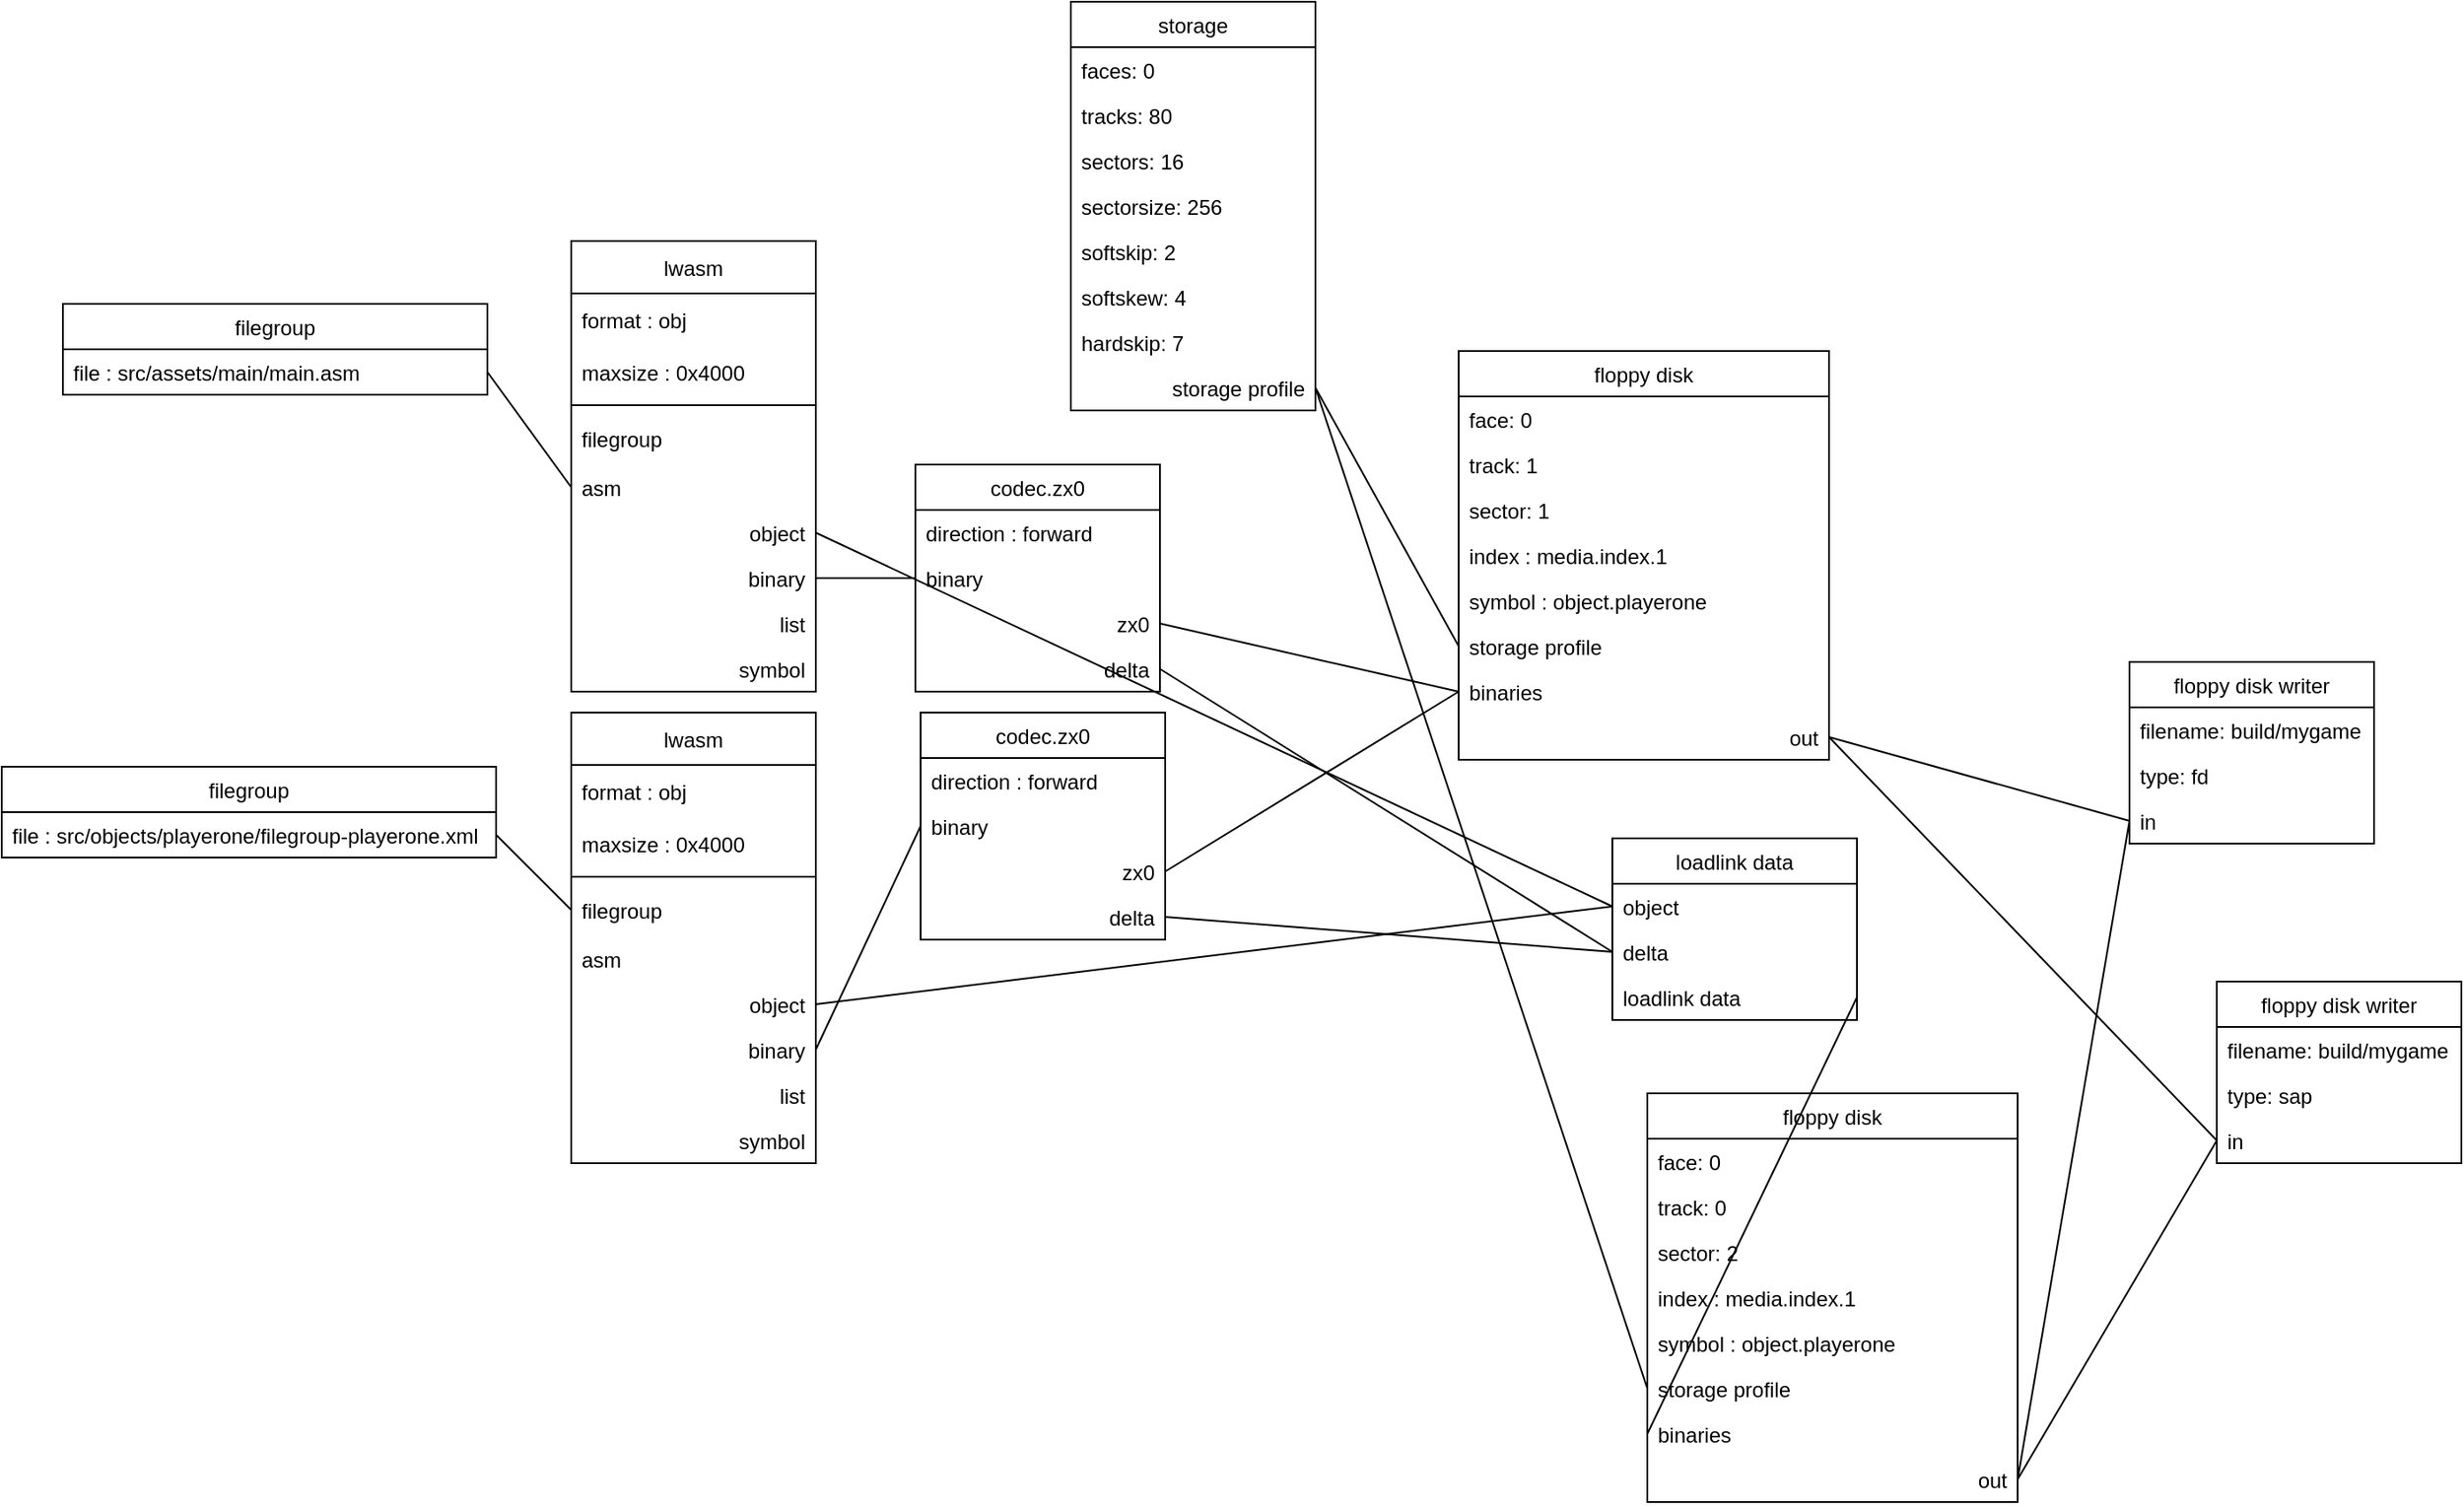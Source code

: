 <mxfile version="18.0.6" type="device"><diagram id="isGCoYcfE9tQthZgJ1fI" name="Page-1"><mxGraphModel dx="1185" dy="814" grid="0" gridSize="10" guides="1" tooltips="1" connect="1" arrows="1" fold="1" page="1" pageScale="1" pageWidth="1169" pageHeight="827" math="0" shadow="0"><root><mxCell id="0"/><mxCell id="1" parent="0"/><mxCell id="AI6Gk9nBtVhKf_DPoYjB-2" value="lwasm" style="swimlane;fontStyle=0;childLayout=stackLayout;horizontal=1;startSize=30;horizontalStack=0;resizeParent=1;resizeParentMax=0;resizeLast=0;collapsible=1;marginBottom=0;labelBackgroundColor=#FFFFFF;" vertex="1" parent="1"><mxGeometry x="381" y="149" width="140" height="258" as="geometry"/></mxCell><mxCell id="AI6Gk9nBtVhKf_DPoYjB-3" value="format : obj" style="text;strokeColor=none;fillColor=none;align=left;verticalAlign=middle;spacingLeft=4;spacingRight=4;overflow=hidden;points=[[0,0.5],[1,0.5]];portConstraint=eastwest;rotatable=0;" vertex="1" parent="AI6Gk9nBtVhKf_DPoYjB-2"><mxGeometry y="30" width="140" height="30" as="geometry"/></mxCell><mxCell id="AI6Gk9nBtVhKf_DPoYjB-4" value="maxsize : 0x4000" style="text;strokeColor=none;fillColor=none;align=left;verticalAlign=middle;spacingLeft=4;spacingRight=4;overflow=hidden;points=[[0,0.5],[1,0.5]];portConstraint=eastwest;rotatable=0;" vertex="1" parent="AI6Gk9nBtVhKf_DPoYjB-2"><mxGeometry y="60" width="140" height="30" as="geometry"/></mxCell><mxCell id="AI6Gk9nBtVhKf_DPoYjB-13" value="" style="line;strokeWidth=1;fillColor=none;align=left;verticalAlign=middle;spacingTop=-1;spacingLeft=3;spacingRight=3;rotatable=0;labelPosition=right;points=[];portConstraint=eastwest;labelBackgroundColor=#FFFFFF;" vertex="1" parent="AI6Gk9nBtVhKf_DPoYjB-2"><mxGeometry y="90" width="140" height="8" as="geometry"/></mxCell><mxCell id="AI6Gk9nBtVhKf_DPoYjB-5" value="filegroup" style="text;strokeColor=none;fillColor=none;align=left;verticalAlign=middle;spacingLeft=4;spacingRight=4;overflow=hidden;points=[[0,0.5],[1,0.5]];portConstraint=eastwest;rotatable=0;" vertex="1" parent="AI6Gk9nBtVhKf_DPoYjB-2"><mxGeometry y="98" width="140" height="30" as="geometry"/></mxCell><mxCell id="AI6Gk9nBtVhKf_DPoYjB-30" value="asm" style="text;strokeColor=none;fillColor=none;align=left;verticalAlign=top;spacingLeft=4;spacingRight=4;overflow=hidden;rotatable=0;points=[[0,0.5],[1,0.5]];portConstraint=eastwest;labelBackgroundColor=#FFFFFF;" vertex="1" parent="AI6Gk9nBtVhKf_DPoYjB-2"><mxGeometry y="128" width="140" height="26" as="geometry"/></mxCell><mxCell id="AI6Gk9nBtVhKf_DPoYjB-8" value="object" style="text;strokeColor=none;fillColor=none;align=right;verticalAlign=top;spacingLeft=4;spacingRight=4;overflow=hidden;rotatable=0;points=[[0,0.5],[1,0.5]];portConstraint=eastwest;" vertex="1" parent="AI6Gk9nBtVhKf_DPoYjB-2"><mxGeometry y="154" width="140" height="26" as="geometry"/></mxCell><mxCell id="AI6Gk9nBtVhKf_DPoYjB-10" value="binary" style="text;strokeColor=none;fillColor=none;align=right;verticalAlign=top;spacingLeft=4;spacingRight=4;overflow=hidden;rotatable=0;points=[[0,0.5],[1,0.5]];portConstraint=eastwest;labelBackgroundColor=#FFFFFF;" vertex="1" parent="AI6Gk9nBtVhKf_DPoYjB-2"><mxGeometry y="180" width="140" height="26" as="geometry"/></mxCell><mxCell id="AI6Gk9nBtVhKf_DPoYjB-11" value="list" style="text;strokeColor=none;fillColor=none;align=right;verticalAlign=top;spacingLeft=4;spacingRight=4;overflow=hidden;rotatable=0;points=[[0,0.5],[1,0.5]];portConstraint=eastwest;labelBackgroundColor=#FFFFFF;" vertex="1" parent="AI6Gk9nBtVhKf_DPoYjB-2"><mxGeometry y="206" width="140" height="26" as="geometry"/></mxCell><mxCell id="AI6Gk9nBtVhKf_DPoYjB-12" value="symbol" style="text;strokeColor=none;fillColor=none;align=right;verticalAlign=top;spacingLeft=4;spacingRight=4;overflow=hidden;rotatable=0;points=[[0,0.5],[1,0.5]];portConstraint=eastwest;labelBackgroundColor=#FFFFFF;" vertex="1" parent="AI6Gk9nBtVhKf_DPoYjB-2"><mxGeometry y="232" width="140" height="26" as="geometry"/></mxCell><mxCell id="AI6Gk9nBtVhKf_DPoYjB-15" value="codec.zx0" style="swimlane;fontStyle=0;childLayout=stackLayout;horizontal=1;startSize=26;fillColor=none;horizontalStack=0;resizeParent=1;resizeParentMax=0;resizeLast=0;collapsible=1;marginBottom=0;labelBackgroundColor=#FFFFFF;" vertex="1" parent="1"><mxGeometry x="578" y="277" width="140" height="130" as="geometry"/></mxCell><mxCell id="AI6Gk9nBtVhKf_DPoYjB-19" value="direction : forward" style="text;strokeColor=none;fillColor=none;align=left;verticalAlign=top;spacingLeft=4;spacingRight=4;overflow=hidden;rotatable=0;points=[[0,0.5],[1,0.5]];portConstraint=eastwest;labelBackgroundColor=#FFFFFF;" vertex="1" parent="AI6Gk9nBtVhKf_DPoYjB-15"><mxGeometry y="26" width="140" height="26" as="geometry"/></mxCell><mxCell id="AI6Gk9nBtVhKf_DPoYjB-16" value="binary" style="text;strokeColor=none;fillColor=none;align=left;verticalAlign=top;spacingLeft=4;spacingRight=4;overflow=hidden;rotatable=0;points=[[0,0.5],[1,0.5]];portConstraint=eastwest;labelBackgroundColor=#FFFFFF;" vertex="1" parent="AI6Gk9nBtVhKf_DPoYjB-15"><mxGeometry y="52" width="140" height="26" as="geometry"/></mxCell><mxCell id="AI6Gk9nBtVhKf_DPoYjB-17" value="zx0" style="text;strokeColor=none;fillColor=none;align=right;verticalAlign=top;spacingLeft=4;spacingRight=4;overflow=hidden;rotatable=0;points=[[0,0.5],[1,0.5]];portConstraint=eastwest;labelBackgroundColor=#FFFFFF;" vertex="1" parent="AI6Gk9nBtVhKf_DPoYjB-15"><mxGeometry y="78" width="140" height="26" as="geometry"/></mxCell><mxCell id="AI6Gk9nBtVhKf_DPoYjB-21" value="delta" style="text;strokeColor=none;fillColor=none;align=right;verticalAlign=top;spacingLeft=4;spacingRight=4;overflow=hidden;rotatable=0;points=[[0,0.5],[1,0.5]];portConstraint=eastwest;labelBackgroundColor=#FFFFFF;" vertex="1" parent="AI6Gk9nBtVhKf_DPoYjB-15"><mxGeometry y="104" width="140" height="26" as="geometry"/></mxCell><mxCell id="AI6Gk9nBtVhKf_DPoYjB-22" value="" style="endArrow=none;html=1;rounded=0;exitX=1;exitY=0.5;exitDx=0;exitDy=0;entryX=0;entryY=0.5;entryDx=0;entryDy=0;" edge="1" parent="1" source="AI6Gk9nBtVhKf_DPoYjB-10" target="AI6Gk9nBtVhKf_DPoYjB-15"><mxGeometry width="50" height="50" relative="1" as="geometry"><mxPoint x="488" y="342" as="sourcePoint"/><mxPoint x="538" y="292" as="targetPoint"/></mxGeometry></mxCell><mxCell id="AI6Gk9nBtVhKf_DPoYjB-23" value="filegroup" style="swimlane;fontStyle=0;childLayout=stackLayout;horizontal=1;startSize=26;fillColor=none;horizontalStack=0;resizeParent=1;resizeParentMax=0;resizeLast=0;collapsible=1;marginBottom=0;labelBackgroundColor=#FFFFFF;" vertex="1" parent="1"><mxGeometry x="90" y="185" width="243" height="52" as="geometry"/></mxCell><mxCell id="AI6Gk9nBtVhKf_DPoYjB-24" value="file : src/assets/main/main.asm" style="text;strokeColor=none;fillColor=none;align=left;verticalAlign=top;spacingLeft=4;spacingRight=4;overflow=hidden;rotatable=0;points=[[0,0.5],[1,0.5]];portConstraint=eastwest;labelBackgroundColor=#FFFFFF;" vertex="1" parent="AI6Gk9nBtVhKf_DPoYjB-23"><mxGeometry y="26" width="243" height="26" as="geometry"/></mxCell><mxCell id="AI6Gk9nBtVhKf_DPoYjB-29" style="rounded=0;orthogonalLoop=1;jettySize=auto;html=1;entryX=1;entryY=0.5;entryDx=0;entryDy=0;exitX=0;exitY=0.5;exitDx=0;exitDy=0;endArrow=none;endFill=0;strokeColor=none;" edge="1" parent="1" source="AI6Gk9nBtVhKf_DPoYjB-5" target="AI6Gk9nBtVhKf_DPoYjB-24"><mxGeometry relative="1" as="geometry"/></mxCell><mxCell id="AI6Gk9nBtVhKf_DPoYjB-47" value="lwasm" style="swimlane;fontStyle=0;childLayout=stackLayout;horizontal=1;startSize=30;horizontalStack=0;resizeParent=1;resizeParentMax=0;resizeLast=0;collapsible=1;marginBottom=0;labelBackgroundColor=#FFFFFF;" vertex="1" parent="1"><mxGeometry x="381" y="419" width="140" height="258" as="geometry"/></mxCell><mxCell id="AI6Gk9nBtVhKf_DPoYjB-48" value="format : obj" style="text;strokeColor=none;fillColor=none;align=left;verticalAlign=middle;spacingLeft=4;spacingRight=4;overflow=hidden;points=[[0,0.5],[1,0.5]];portConstraint=eastwest;rotatable=0;" vertex="1" parent="AI6Gk9nBtVhKf_DPoYjB-47"><mxGeometry y="30" width="140" height="30" as="geometry"/></mxCell><mxCell id="AI6Gk9nBtVhKf_DPoYjB-49" value="maxsize : 0x4000" style="text;strokeColor=none;fillColor=none;align=left;verticalAlign=middle;spacingLeft=4;spacingRight=4;overflow=hidden;points=[[0,0.5],[1,0.5]];portConstraint=eastwest;rotatable=0;" vertex="1" parent="AI6Gk9nBtVhKf_DPoYjB-47"><mxGeometry y="60" width="140" height="30" as="geometry"/></mxCell><mxCell id="AI6Gk9nBtVhKf_DPoYjB-50" value="" style="line;strokeWidth=1;fillColor=none;align=left;verticalAlign=middle;spacingTop=-1;spacingLeft=3;spacingRight=3;rotatable=0;labelPosition=right;points=[];portConstraint=eastwest;labelBackgroundColor=#FFFFFF;" vertex="1" parent="AI6Gk9nBtVhKf_DPoYjB-47"><mxGeometry y="90" width="140" height="8" as="geometry"/></mxCell><mxCell id="AI6Gk9nBtVhKf_DPoYjB-51" value="filegroup" style="text;strokeColor=none;fillColor=none;align=left;verticalAlign=middle;spacingLeft=4;spacingRight=4;overflow=hidden;points=[[0,0.5],[1,0.5]];portConstraint=eastwest;rotatable=0;" vertex="1" parent="AI6Gk9nBtVhKf_DPoYjB-47"><mxGeometry y="98" width="140" height="30" as="geometry"/></mxCell><mxCell id="AI6Gk9nBtVhKf_DPoYjB-52" value="asm" style="text;strokeColor=none;fillColor=none;align=left;verticalAlign=top;spacingLeft=4;spacingRight=4;overflow=hidden;rotatable=0;points=[[0,0.5],[1,0.5]];portConstraint=eastwest;labelBackgroundColor=#FFFFFF;" vertex="1" parent="AI6Gk9nBtVhKf_DPoYjB-47"><mxGeometry y="128" width="140" height="26" as="geometry"/></mxCell><mxCell id="AI6Gk9nBtVhKf_DPoYjB-53" value="object" style="text;strokeColor=none;fillColor=none;align=right;verticalAlign=top;spacingLeft=4;spacingRight=4;overflow=hidden;rotatable=0;points=[[0,0.5],[1,0.5]];portConstraint=eastwest;" vertex="1" parent="AI6Gk9nBtVhKf_DPoYjB-47"><mxGeometry y="154" width="140" height="26" as="geometry"/></mxCell><mxCell id="AI6Gk9nBtVhKf_DPoYjB-54" value="binary" style="text;strokeColor=none;fillColor=none;align=right;verticalAlign=top;spacingLeft=4;spacingRight=4;overflow=hidden;rotatable=0;points=[[0,0.5],[1,0.5]];portConstraint=eastwest;labelBackgroundColor=#FFFFFF;" vertex="1" parent="AI6Gk9nBtVhKf_DPoYjB-47"><mxGeometry y="180" width="140" height="26" as="geometry"/></mxCell><mxCell id="AI6Gk9nBtVhKf_DPoYjB-55" value="list" style="text;strokeColor=none;fillColor=none;align=right;verticalAlign=top;spacingLeft=4;spacingRight=4;overflow=hidden;rotatable=0;points=[[0,0.5],[1,0.5]];portConstraint=eastwest;labelBackgroundColor=#FFFFFF;" vertex="1" parent="AI6Gk9nBtVhKf_DPoYjB-47"><mxGeometry y="206" width="140" height="26" as="geometry"/></mxCell><mxCell id="AI6Gk9nBtVhKf_DPoYjB-56" value="symbol" style="text;strokeColor=none;fillColor=none;align=right;verticalAlign=top;spacingLeft=4;spacingRight=4;overflow=hidden;rotatable=0;points=[[0,0.5],[1,0.5]];portConstraint=eastwest;labelBackgroundColor=#FFFFFF;" vertex="1" parent="AI6Gk9nBtVhKf_DPoYjB-47"><mxGeometry y="232" width="140" height="26" as="geometry"/></mxCell><mxCell id="AI6Gk9nBtVhKf_DPoYjB-57" value="codec.zx0" style="swimlane;fontStyle=0;childLayout=stackLayout;horizontal=1;startSize=26;fillColor=none;horizontalStack=0;resizeParent=1;resizeParentMax=0;resizeLast=0;collapsible=1;marginBottom=0;labelBackgroundColor=#FFFFFF;" vertex="1" parent="1"><mxGeometry x="581" y="419" width="140" height="130" as="geometry"/></mxCell><mxCell id="AI6Gk9nBtVhKf_DPoYjB-58" value="direction : forward" style="text;strokeColor=none;fillColor=none;align=left;verticalAlign=top;spacingLeft=4;spacingRight=4;overflow=hidden;rotatable=0;points=[[0,0.5],[1,0.5]];portConstraint=eastwest;labelBackgroundColor=#FFFFFF;" vertex="1" parent="AI6Gk9nBtVhKf_DPoYjB-57"><mxGeometry y="26" width="140" height="26" as="geometry"/></mxCell><mxCell id="AI6Gk9nBtVhKf_DPoYjB-59" value="binary" style="text;strokeColor=none;fillColor=none;align=left;verticalAlign=top;spacingLeft=4;spacingRight=4;overflow=hidden;rotatable=0;points=[[0,0.5],[1,0.5]];portConstraint=eastwest;labelBackgroundColor=#FFFFFF;" vertex="1" parent="AI6Gk9nBtVhKf_DPoYjB-57"><mxGeometry y="52" width="140" height="26" as="geometry"/></mxCell><mxCell id="AI6Gk9nBtVhKf_DPoYjB-60" value="zx0" style="text;strokeColor=none;fillColor=none;align=right;verticalAlign=top;spacingLeft=4;spacingRight=4;overflow=hidden;rotatable=0;points=[[0,0.5],[1,0.5]];portConstraint=eastwest;labelBackgroundColor=#FFFFFF;" vertex="1" parent="AI6Gk9nBtVhKf_DPoYjB-57"><mxGeometry y="78" width="140" height="26" as="geometry"/></mxCell><mxCell id="AI6Gk9nBtVhKf_DPoYjB-61" value="delta" style="text;strokeColor=none;fillColor=none;align=right;verticalAlign=top;spacingLeft=4;spacingRight=4;overflow=hidden;rotatable=0;points=[[0,0.5],[1,0.5]];portConstraint=eastwest;labelBackgroundColor=#FFFFFF;" vertex="1" parent="AI6Gk9nBtVhKf_DPoYjB-57"><mxGeometry y="104" width="140" height="26" as="geometry"/></mxCell><mxCell id="AI6Gk9nBtVhKf_DPoYjB-62" value="" style="endArrow=none;html=1;rounded=0;exitX=1;exitY=0.5;exitDx=0;exitDy=0;entryX=0;entryY=0.5;entryDx=0;entryDy=0;" edge="1" parent="1" source="AI6Gk9nBtVhKf_DPoYjB-54" target="AI6Gk9nBtVhKf_DPoYjB-57"><mxGeometry width="50" height="50" relative="1" as="geometry"><mxPoint x="451" y="642" as="sourcePoint"/><mxPoint x="501" y="592" as="targetPoint"/></mxGeometry></mxCell><mxCell id="AI6Gk9nBtVhKf_DPoYjB-63" value="filegroup" style="swimlane;fontStyle=0;childLayout=stackLayout;horizontal=1;startSize=26;fillColor=none;horizontalStack=0;resizeParent=1;resizeParentMax=0;resizeLast=0;collapsible=1;marginBottom=0;labelBackgroundColor=#FFFFFF;" vertex="1" parent="1"><mxGeometry x="55" y="450" width="283" height="52" as="geometry"/></mxCell><mxCell id="AI6Gk9nBtVhKf_DPoYjB-64" value="file : src/objects/playerone/filegroup-playerone.xml" style="text;strokeColor=none;fillColor=none;align=left;verticalAlign=top;spacingLeft=4;spacingRight=4;overflow=hidden;rotatable=0;points=[[0,0.5],[1,0.5]];portConstraint=eastwest;labelBackgroundColor=#FFFFFF;" vertex="1" parent="AI6Gk9nBtVhKf_DPoYjB-63"><mxGeometry y="26" width="283" height="26" as="geometry"/></mxCell><mxCell id="AI6Gk9nBtVhKf_DPoYjB-65" style="rounded=0;orthogonalLoop=1;jettySize=auto;html=1;entryX=1;entryY=0.5;entryDx=0;entryDy=0;exitX=0;exitY=0.5;exitDx=0;exitDy=0;endArrow=none;endFill=0;" edge="1" parent="1" source="AI6Gk9nBtVhKf_DPoYjB-51" target="AI6Gk9nBtVhKf_DPoYjB-64"><mxGeometry relative="1" as="geometry"/></mxCell><mxCell id="AI6Gk9nBtVhKf_DPoYjB-67" value="floppy disk" style="swimlane;fontStyle=0;childLayout=stackLayout;horizontal=1;startSize=26;fillColor=none;horizontalStack=0;resizeParent=1;resizeParentMax=0;resizeLast=0;collapsible=1;marginBottom=0;labelBackgroundColor=#FFFFFF;" vertex="1" parent="1"><mxGeometry x="889" y="212" width="212" height="234" as="geometry"/></mxCell><mxCell id="AI6Gk9nBtVhKf_DPoYjB-68" value="face: 0" style="text;strokeColor=none;fillColor=none;align=left;verticalAlign=top;spacingLeft=4;spacingRight=4;overflow=hidden;rotatable=0;points=[[0,0.5],[1,0.5]];portConstraint=eastwest;labelBackgroundColor=#FFFFFF;" vertex="1" parent="AI6Gk9nBtVhKf_DPoYjB-67"><mxGeometry y="26" width="212" height="26" as="geometry"/></mxCell><mxCell id="AI6Gk9nBtVhKf_DPoYjB-89" value="track: 1" style="text;strokeColor=none;fillColor=none;align=left;verticalAlign=top;spacingLeft=4;spacingRight=4;overflow=hidden;rotatable=0;points=[[0,0.5],[1,0.5]];portConstraint=eastwest;labelBackgroundColor=#FFFFFF;" vertex="1" parent="AI6Gk9nBtVhKf_DPoYjB-67"><mxGeometry y="52" width="212" height="26" as="geometry"/></mxCell><mxCell id="AI6Gk9nBtVhKf_DPoYjB-90" value="sector: 1" style="text;strokeColor=none;fillColor=none;align=left;verticalAlign=top;spacingLeft=4;spacingRight=4;overflow=hidden;rotatable=0;points=[[0,0.5],[1,0.5]];portConstraint=eastwest;labelBackgroundColor=#FFFFFF;" vertex="1" parent="AI6Gk9nBtVhKf_DPoYjB-67"><mxGeometry y="78" width="212" height="26" as="geometry"/></mxCell><mxCell id="AI6Gk9nBtVhKf_DPoYjB-69" value="index : media.index.1" style="text;strokeColor=none;fillColor=none;align=left;verticalAlign=top;spacingLeft=4;spacingRight=4;overflow=hidden;rotatable=0;points=[[0,0.5],[1,0.5]];portConstraint=eastwest;labelBackgroundColor=#FFFFFF;" vertex="1" parent="AI6Gk9nBtVhKf_DPoYjB-67"><mxGeometry y="104" width="212" height="26" as="geometry"/></mxCell><mxCell id="AI6Gk9nBtVhKf_DPoYjB-70" value="symbol : object.playerone" style="text;strokeColor=none;fillColor=none;align=left;verticalAlign=top;spacingLeft=4;spacingRight=4;overflow=hidden;rotatable=0;points=[[0,0.5],[1,0.5]];portConstraint=eastwest;labelBackgroundColor=#FFFFFF;" vertex="1" parent="AI6Gk9nBtVhKf_DPoYjB-67"><mxGeometry y="130" width="212" height="26" as="geometry"/></mxCell><mxCell id="AI6Gk9nBtVhKf_DPoYjB-71" value="storage profile" style="text;strokeColor=none;fillColor=none;align=left;verticalAlign=top;spacingLeft=4;spacingRight=4;overflow=hidden;rotatable=0;points=[[0,0.5],[1,0.5]];portConstraint=eastwest;labelBackgroundColor=#FFFFFF;" vertex="1" parent="AI6Gk9nBtVhKf_DPoYjB-67"><mxGeometry y="156" width="212" height="26" as="geometry"/></mxCell><mxCell id="AI6Gk9nBtVhKf_DPoYjB-72" value="binaries" style="text;strokeColor=none;fillColor=none;align=left;verticalAlign=top;spacingLeft=4;spacingRight=4;overflow=hidden;rotatable=0;points=[[0,0.5],[1,0.5]];portConstraint=eastwest;labelBackgroundColor=#FFFFFF;" vertex="1" parent="AI6Gk9nBtVhKf_DPoYjB-67"><mxGeometry y="182" width="212" height="26" as="geometry"/></mxCell><mxCell id="AI6Gk9nBtVhKf_DPoYjB-114" value="out" style="text;strokeColor=none;fillColor=none;align=right;verticalAlign=top;spacingLeft=4;spacingRight=4;overflow=hidden;rotatable=0;points=[[0,0.5],[1,0.5]];portConstraint=eastwest;labelBackgroundColor=#FFFFFF;" vertex="1" parent="AI6Gk9nBtVhKf_DPoYjB-67"><mxGeometry y="208" width="212" height="26" as="geometry"/></mxCell><mxCell id="AI6Gk9nBtVhKf_DPoYjB-73" style="rounded=0;orthogonalLoop=1;jettySize=auto;html=1;exitX=1;exitY=0.5;exitDx=0;exitDy=0;entryX=0;entryY=0.5;entryDx=0;entryDy=0;endArrow=none;endFill=0;" edge="1" parent="1" source="AI6Gk9nBtVhKf_DPoYjB-60" target="AI6Gk9nBtVhKf_DPoYjB-72"><mxGeometry relative="1" as="geometry"/></mxCell><mxCell id="AI6Gk9nBtVhKf_DPoYjB-74" style="rounded=0;orthogonalLoop=1;jettySize=auto;html=1;exitX=1;exitY=0.5;exitDx=0;exitDy=0;entryX=0;entryY=0.5;entryDx=0;entryDy=0;endArrow=none;endFill=0;" edge="1" parent="1" source="AI6Gk9nBtVhKf_DPoYjB-17" target="AI6Gk9nBtVhKf_DPoYjB-72"><mxGeometry relative="1" as="geometry"><mxPoint x="884" y="394" as="targetPoint"/></mxGeometry></mxCell><mxCell id="AI6Gk9nBtVhKf_DPoYjB-95" value="storage" style="swimlane;fontStyle=0;childLayout=stackLayout;horizontal=1;startSize=26;fillColor=none;horizontalStack=0;resizeParent=1;resizeParentMax=0;resizeLast=0;collapsible=1;marginBottom=0;labelBackgroundColor=#FFFFFF;" vertex="1" parent="1"><mxGeometry x="667" y="12" width="140" height="234" as="geometry"/></mxCell><mxCell id="AI6Gk9nBtVhKf_DPoYjB-96" value="faces: 0" style="text;strokeColor=none;fillColor=none;align=left;verticalAlign=top;spacingLeft=4;spacingRight=4;overflow=hidden;rotatable=0;points=[[0,0.5],[1,0.5]];portConstraint=eastwest;labelBackgroundColor=#FFFFFF;" vertex="1" parent="AI6Gk9nBtVhKf_DPoYjB-95"><mxGeometry y="26" width="140" height="26" as="geometry"/></mxCell><mxCell id="AI6Gk9nBtVhKf_DPoYjB-97" value="tracks: 80" style="text;strokeColor=none;fillColor=none;align=left;verticalAlign=top;spacingLeft=4;spacingRight=4;overflow=hidden;rotatable=0;points=[[0,0.5],[1,0.5]];portConstraint=eastwest;labelBackgroundColor=#FFFFFF;" vertex="1" parent="AI6Gk9nBtVhKf_DPoYjB-95"><mxGeometry y="52" width="140" height="26" as="geometry"/></mxCell><mxCell id="AI6Gk9nBtVhKf_DPoYjB-98" value="sectors: 16" style="text;strokeColor=none;fillColor=none;align=left;verticalAlign=top;spacingLeft=4;spacingRight=4;overflow=hidden;rotatable=0;points=[[0,0.5],[1,0.5]];portConstraint=eastwest;labelBackgroundColor=#FFFFFF;" vertex="1" parent="AI6Gk9nBtVhKf_DPoYjB-95"><mxGeometry y="78" width="140" height="26" as="geometry"/></mxCell><mxCell id="AI6Gk9nBtVhKf_DPoYjB-99" value="sectorsize: 256" style="text;strokeColor=none;fillColor=none;align=left;verticalAlign=top;spacingLeft=4;spacingRight=4;overflow=hidden;rotatable=0;points=[[0,0.5],[1,0.5]];portConstraint=eastwest;labelBackgroundColor=#FFFFFF;" vertex="1" parent="AI6Gk9nBtVhKf_DPoYjB-95"><mxGeometry y="104" width="140" height="26" as="geometry"/></mxCell><mxCell id="AI6Gk9nBtVhKf_DPoYjB-100" value="softskip: 2" style="text;strokeColor=none;fillColor=none;align=left;verticalAlign=top;spacingLeft=4;spacingRight=4;overflow=hidden;rotatable=0;points=[[0,0.5],[1,0.5]];portConstraint=eastwest;labelBackgroundColor=#FFFFFF;" vertex="1" parent="AI6Gk9nBtVhKf_DPoYjB-95"><mxGeometry y="130" width="140" height="26" as="geometry"/></mxCell><mxCell id="AI6Gk9nBtVhKf_DPoYjB-103" value="softskew: 4" style="text;strokeColor=none;fillColor=none;align=left;verticalAlign=top;spacingLeft=4;spacingRight=4;overflow=hidden;rotatable=0;points=[[0,0.5],[1,0.5]];portConstraint=eastwest;labelBackgroundColor=#FFFFFF;" vertex="1" parent="AI6Gk9nBtVhKf_DPoYjB-95"><mxGeometry y="156" width="140" height="26" as="geometry"/></mxCell><mxCell id="AI6Gk9nBtVhKf_DPoYjB-104" value="hardskip: 7" style="text;strokeColor=none;fillColor=none;align=left;verticalAlign=top;spacingLeft=4;spacingRight=4;overflow=hidden;rotatable=0;points=[[0,0.5],[1,0.5]];portConstraint=eastwest;labelBackgroundColor=#FFFFFF;" vertex="1" parent="AI6Gk9nBtVhKf_DPoYjB-95"><mxGeometry y="182" width="140" height="26" as="geometry"/></mxCell><mxCell id="AI6Gk9nBtVhKf_DPoYjB-105" value="storage profile" style="text;strokeColor=none;fillColor=none;align=right;verticalAlign=top;spacingLeft=4;spacingRight=4;overflow=hidden;rotatable=0;points=[[0,0.5],[1,0.5]];portConstraint=eastwest;labelBackgroundColor=#FFFFFF;" vertex="1" parent="AI6Gk9nBtVhKf_DPoYjB-95"><mxGeometry y="208" width="140" height="26" as="geometry"/></mxCell><mxCell id="AI6Gk9nBtVhKf_DPoYjB-106" style="edgeStyle=none;rounded=0;orthogonalLoop=1;jettySize=auto;html=1;exitX=1;exitY=0.5;exitDx=0;exitDy=0;entryX=0;entryY=0.5;entryDx=0;entryDy=0;endArrow=none;endFill=0;" edge="1" parent="1" source="AI6Gk9nBtVhKf_DPoYjB-105" target="AI6Gk9nBtVhKf_DPoYjB-71"><mxGeometry relative="1" as="geometry"><mxPoint x="884" y="368" as="targetPoint"/></mxGeometry></mxCell><mxCell id="AI6Gk9nBtVhKf_DPoYjB-109" style="edgeStyle=none;rounded=0;orthogonalLoop=1;jettySize=auto;html=1;exitX=1;exitY=0.5;exitDx=0;exitDy=0;entryX=0;entryY=0.5;entryDx=0;entryDy=0;endArrow=none;endFill=0;" edge="1" parent="1" source="AI6Gk9nBtVhKf_DPoYjB-24" target="AI6Gk9nBtVhKf_DPoYjB-30"><mxGeometry relative="1" as="geometry"/></mxCell><mxCell id="AI6Gk9nBtVhKf_DPoYjB-110" value="floppy disk writer" style="swimlane;fontStyle=0;childLayout=stackLayout;horizontal=1;startSize=26;fillColor=none;horizontalStack=0;resizeParent=1;resizeParentMax=0;resizeLast=0;collapsible=1;marginBottom=0;labelBackgroundColor=#FFFFFF;" vertex="1" parent="1"><mxGeometry x="1273" y="390" width="140" height="104" as="geometry"/></mxCell><mxCell id="AI6Gk9nBtVhKf_DPoYjB-111" value="filename: build/mygame" style="text;strokeColor=none;fillColor=none;align=left;verticalAlign=top;spacingLeft=4;spacingRight=4;overflow=hidden;rotatable=0;points=[[0,0.5],[1,0.5]];portConstraint=eastwest;labelBackgroundColor=#FFFFFF;" vertex="1" parent="AI6Gk9nBtVhKf_DPoYjB-110"><mxGeometry y="26" width="140" height="26" as="geometry"/></mxCell><mxCell id="AI6Gk9nBtVhKf_DPoYjB-112" value="type: fd" style="text;strokeColor=none;fillColor=none;align=left;verticalAlign=top;spacingLeft=4;spacingRight=4;overflow=hidden;rotatable=0;points=[[0,0.5],[1,0.5]];portConstraint=eastwest;labelBackgroundColor=#FFFFFF;" vertex="1" parent="AI6Gk9nBtVhKf_DPoYjB-110"><mxGeometry y="52" width="140" height="26" as="geometry"/></mxCell><mxCell id="AI6Gk9nBtVhKf_DPoYjB-113" value="in" style="text;strokeColor=none;fillColor=none;align=left;verticalAlign=top;spacingLeft=4;spacingRight=4;overflow=hidden;rotatable=0;points=[[0,0.5],[1,0.5]];portConstraint=eastwest;labelBackgroundColor=#FFFFFF;" vertex="1" parent="AI6Gk9nBtVhKf_DPoYjB-110"><mxGeometry y="78" width="140" height="26" as="geometry"/></mxCell><mxCell id="AI6Gk9nBtVhKf_DPoYjB-115" style="edgeStyle=none;rounded=0;orthogonalLoop=1;jettySize=auto;html=1;exitX=1;exitY=0.5;exitDx=0;exitDy=0;entryX=0;entryY=0.5;entryDx=0;entryDy=0;endArrow=none;endFill=0;" edge="1" parent="1" source="AI6Gk9nBtVhKf_DPoYjB-114" target="AI6Gk9nBtVhKf_DPoYjB-113"><mxGeometry relative="1" as="geometry"/></mxCell><mxCell id="AI6Gk9nBtVhKf_DPoYjB-136" value="floppy disk" style="swimlane;fontStyle=0;childLayout=stackLayout;horizontal=1;startSize=26;fillColor=none;horizontalStack=0;resizeParent=1;resizeParentMax=0;resizeLast=0;collapsible=1;marginBottom=0;labelBackgroundColor=#FFFFFF;" vertex="1" parent="1"><mxGeometry x="997" y="637" width="212" height="234" as="geometry"/></mxCell><mxCell id="AI6Gk9nBtVhKf_DPoYjB-137" value="face: 0" style="text;strokeColor=none;fillColor=none;align=left;verticalAlign=top;spacingLeft=4;spacingRight=4;overflow=hidden;rotatable=0;points=[[0,0.5],[1,0.5]];portConstraint=eastwest;labelBackgroundColor=#FFFFFF;" vertex="1" parent="AI6Gk9nBtVhKf_DPoYjB-136"><mxGeometry y="26" width="212" height="26" as="geometry"/></mxCell><mxCell id="AI6Gk9nBtVhKf_DPoYjB-138" value="track: 0" style="text;strokeColor=none;fillColor=none;align=left;verticalAlign=top;spacingLeft=4;spacingRight=4;overflow=hidden;rotatable=0;points=[[0,0.5],[1,0.5]];portConstraint=eastwest;labelBackgroundColor=#FFFFFF;" vertex="1" parent="AI6Gk9nBtVhKf_DPoYjB-136"><mxGeometry y="52" width="212" height="26" as="geometry"/></mxCell><mxCell id="AI6Gk9nBtVhKf_DPoYjB-139" value="sector: 2" style="text;strokeColor=none;fillColor=none;align=left;verticalAlign=top;spacingLeft=4;spacingRight=4;overflow=hidden;rotatable=0;points=[[0,0.5],[1,0.5]];portConstraint=eastwest;labelBackgroundColor=#FFFFFF;" vertex="1" parent="AI6Gk9nBtVhKf_DPoYjB-136"><mxGeometry y="78" width="212" height="26" as="geometry"/></mxCell><mxCell id="AI6Gk9nBtVhKf_DPoYjB-140" value="index : media.index.1" style="text;strokeColor=none;fillColor=none;align=left;verticalAlign=top;spacingLeft=4;spacingRight=4;overflow=hidden;rotatable=0;points=[[0,0.5],[1,0.5]];portConstraint=eastwest;labelBackgroundColor=#FFFFFF;" vertex="1" parent="AI6Gk9nBtVhKf_DPoYjB-136"><mxGeometry y="104" width="212" height="26" as="geometry"/></mxCell><mxCell id="AI6Gk9nBtVhKf_DPoYjB-141" value="symbol : object.playerone" style="text;strokeColor=none;fillColor=none;align=left;verticalAlign=top;spacingLeft=4;spacingRight=4;overflow=hidden;rotatable=0;points=[[0,0.5],[1,0.5]];portConstraint=eastwest;labelBackgroundColor=#FFFFFF;" vertex="1" parent="AI6Gk9nBtVhKf_DPoYjB-136"><mxGeometry y="130" width="212" height="26" as="geometry"/></mxCell><mxCell id="AI6Gk9nBtVhKf_DPoYjB-142" value="storage profile" style="text;strokeColor=none;fillColor=none;align=left;verticalAlign=top;spacingLeft=4;spacingRight=4;overflow=hidden;rotatable=0;points=[[0,0.5],[1,0.5]];portConstraint=eastwest;labelBackgroundColor=#FFFFFF;" vertex="1" parent="AI6Gk9nBtVhKf_DPoYjB-136"><mxGeometry y="156" width="212" height="26" as="geometry"/></mxCell><mxCell id="AI6Gk9nBtVhKf_DPoYjB-143" value="binaries" style="text;strokeColor=none;fillColor=none;align=left;verticalAlign=top;spacingLeft=4;spacingRight=4;overflow=hidden;rotatable=0;points=[[0,0.5],[1,0.5]];portConstraint=eastwest;labelBackgroundColor=#FFFFFF;" vertex="1" parent="AI6Gk9nBtVhKf_DPoYjB-136"><mxGeometry y="182" width="212" height="26" as="geometry"/></mxCell><mxCell id="AI6Gk9nBtVhKf_DPoYjB-144" value="out" style="text;strokeColor=none;fillColor=none;align=right;verticalAlign=top;spacingLeft=4;spacingRight=4;overflow=hidden;rotatable=0;points=[[0,0.5],[1,0.5]];portConstraint=eastwest;labelBackgroundColor=#FFFFFF;" vertex="1" parent="AI6Gk9nBtVhKf_DPoYjB-136"><mxGeometry y="208" width="212" height="26" as="geometry"/></mxCell><mxCell id="AI6Gk9nBtVhKf_DPoYjB-145" style="edgeStyle=none;rounded=0;orthogonalLoop=1;jettySize=auto;html=1;exitX=1;exitY=0.5;exitDx=0;exitDy=0;entryX=0;entryY=0.5;entryDx=0;entryDy=0;endArrow=none;endFill=0;" edge="1" parent="1" source="AI6Gk9nBtVhKf_DPoYjB-144" target="AI6Gk9nBtVhKf_DPoYjB-113"><mxGeometry relative="1" as="geometry"/></mxCell><mxCell id="AI6Gk9nBtVhKf_DPoYjB-152" value="loadlink data" style="swimlane;fontStyle=0;childLayout=stackLayout;horizontal=1;startSize=26;fillColor=none;horizontalStack=0;resizeParent=1;resizeParentMax=0;resizeLast=0;collapsible=1;marginBottom=0;labelBackgroundColor=#FFFFFF;" vertex="1" parent="1"><mxGeometry x="977" y="491" width="140" height="104" as="geometry"/></mxCell><mxCell id="AI6Gk9nBtVhKf_DPoYjB-154" value="object" style="text;strokeColor=none;fillColor=none;align=left;verticalAlign=top;spacingLeft=4;spacingRight=4;overflow=hidden;rotatable=0;points=[[0,0.5],[1,0.5]];portConstraint=eastwest;labelBackgroundColor=#FFFFFF;" vertex="1" parent="AI6Gk9nBtVhKf_DPoYjB-152"><mxGeometry y="26" width="140" height="26" as="geometry"/></mxCell><mxCell id="AI6Gk9nBtVhKf_DPoYjB-155" value="delta" style="text;strokeColor=none;fillColor=none;align=left;verticalAlign=top;spacingLeft=4;spacingRight=4;overflow=hidden;rotatable=0;points=[[0,0.5],[1,0.5]];portConstraint=eastwest;labelBackgroundColor=#FFFFFF;" vertex="1" parent="AI6Gk9nBtVhKf_DPoYjB-152"><mxGeometry y="52" width="140" height="26" as="geometry"/></mxCell><mxCell id="AI6Gk9nBtVhKf_DPoYjB-160" value="loadlink data" style="text;strokeColor=none;fillColor=none;align=left;verticalAlign=top;spacingLeft=4;spacingRight=4;overflow=hidden;rotatable=0;points=[[0,0.5],[1,0.5]];portConstraint=eastwest;labelBackgroundColor=#FFFFFF;" vertex="1" parent="AI6Gk9nBtVhKf_DPoYjB-152"><mxGeometry y="78" width="140" height="26" as="geometry"/></mxCell><mxCell id="AI6Gk9nBtVhKf_DPoYjB-156" style="edgeStyle=none;rounded=0;orthogonalLoop=1;jettySize=auto;html=1;exitX=1;exitY=0.5;exitDx=0;exitDy=0;entryX=0;entryY=0.5;entryDx=0;entryDy=0;endArrow=none;endFill=0;" edge="1" parent="1" source="AI6Gk9nBtVhKf_DPoYjB-53" target="AI6Gk9nBtVhKf_DPoYjB-154"><mxGeometry relative="1" as="geometry"/></mxCell><mxCell id="AI6Gk9nBtVhKf_DPoYjB-157" style="edgeStyle=none;rounded=0;orthogonalLoop=1;jettySize=auto;html=1;exitX=1;exitY=0.5;exitDx=0;exitDy=0;endArrow=none;endFill=0;entryX=0;entryY=0.5;entryDx=0;entryDy=0;" edge="1" parent="1" source="AI6Gk9nBtVhKf_DPoYjB-8" target="AI6Gk9nBtVhKf_DPoYjB-154"><mxGeometry relative="1" as="geometry"><mxPoint x="799" y="691" as="targetPoint"/></mxGeometry></mxCell><mxCell id="AI6Gk9nBtVhKf_DPoYjB-158" style="edgeStyle=none;rounded=0;orthogonalLoop=1;jettySize=auto;html=1;exitX=1;exitY=0.5;exitDx=0;exitDy=0;entryX=0;entryY=0.5;entryDx=0;entryDy=0;endArrow=none;endFill=0;" edge="1" parent="1" source="AI6Gk9nBtVhKf_DPoYjB-61" target="AI6Gk9nBtVhKf_DPoYjB-155"><mxGeometry relative="1" as="geometry"/></mxCell><mxCell id="AI6Gk9nBtVhKf_DPoYjB-159" style="edgeStyle=none;rounded=0;orthogonalLoop=1;jettySize=auto;html=1;exitX=1;exitY=0.5;exitDx=0;exitDy=0;entryX=0;entryY=0.5;entryDx=0;entryDy=0;endArrow=none;endFill=0;" edge="1" parent="1" source="AI6Gk9nBtVhKf_DPoYjB-21" target="AI6Gk9nBtVhKf_DPoYjB-155"><mxGeometry relative="1" as="geometry"/></mxCell><mxCell id="AI6Gk9nBtVhKf_DPoYjB-161" style="edgeStyle=none;rounded=0;orthogonalLoop=1;jettySize=auto;html=1;exitX=1;exitY=0.5;exitDx=0;exitDy=0;entryX=0;entryY=0.5;entryDx=0;entryDy=0;endArrow=none;endFill=0;" edge="1" parent="1" source="AI6Gk9nBtVhKf_DPoYjB-160" target="AI6Gk9nBtVhKf_DPoYjB-143"><mxGeometry relative="1" as="geometry"/></mxCell><mxCell id="AI6Gk9nBtVhKf_DPoYjB-162" style="edgeStyle=none;rounded=0;orthogonalLoop=1;jettySize=auto;html=1;exitX=1;exitY=0.5;exitDx=0;exitDy=0;entryX=0;entryY=0.5;entryDx=0;entryDy=0;endArrow=none;endFill=0;" edge="1" parent="1" source="AI6Gk9nBtVhKf_DPoYjB-105" target="AI6Gk9nBtVhKf_DPoYjB-142"><mxGeometry relative="1" as="geometry"/></mxCell><mxCell id="AI6Gk9nBtVhKf_DPoYjB-164" value="floppy disk writer" style="swimlane;fontStyle=0;childLayout=stackLayout;horizontal=1;startSize=26;fillColor=none;horizontalStack=0;resizeParent=1;resizeParentMax=0;resizeLast=0;collapsible=1;marginBottom=0;labelBackgroundColor=#FFFFFF;" vertex="1" parent="1"><mxGeometry x="1323" y="573" width="140" height="104" as="geometry"/></mxCell><mxCell id="AI6Gk9nBtVhKf_DPoYjB-165" value="filename: build/mygame" style="text;strokeColor=none;fillColor=none;align=left;verticalAlign=top;spacingLeft=4;spacingRight=4;overflow=hidden;rotatable=0;points=[[0,0.5],[1,0.5]];portConstraint=eastwest;labelBackgroundColor=#FFFFFF;" vertex="1" parent="AI6Gk9nBtVhKf_DPoYjB-164"><mxGeometry y="26" width="140" height="26" as="geometry"/></mxCell><mxCell id="AI6Gk9nBtVhKf_DPoYjB-166" value="type: sap" style="text;strokeColor=none;fillColor=none;align=left;verticalAlign=top;spacingLeft=4;spacingRight=4;overflow=hidden;rotatable=0;points=[[0,0.5],[1,0.5]];portConstraint=eastwest;labelBackgroundColor=#FFFFFF;" vertex="1" parent="AI6Gk9nBtVhKf_DPoYjB-164"><mxGeometry y="52" width="140" height="26" as="geometry"/></mxCell><mxCell id="AI6Gk9nBtVhKf_DPoYjB-167" value="in" style="text;strokeColor=none;fillColor=none;align=left;verticalAlign=top;spacingLeft=4;spacingRight=4;overflow=hidden;rotatable=0;points=[[0,0.5],[1,0.5]];portConstraint=eastwest;labelBackgroundColor=#FFFFFF;" vertex="1" parent="AI6Gk9nBtVhKf_DPoYjB-164"><mxGeometry y="78" width="140" height="26" as="geometry"/></mxCell><mxCell id="AI6Gk9nBtVhKf_DPoYjB-168" style="edgeStyle=none;rounded=0;orthogonalLoop=1;jettySize=auto;html=1;exitX=1;exitY=0.5;exitDx=0;exitDy=0;entryX=0;entryY=0.5;entryDx=0;entryDy=0;endArrow=none;endFill=0;" edge="1" parent="1" source="AI6Gk9nBtVhKf_DPoYjB-114" target="AI6Gk9nBtVhKf_DPoYjB-167"><mxGeometry relative="1" as="geometry"/></mxCell><mxCell id="AI6Gk9nBtVhKf_DPoYjB-169" style="edgeStyle=none;rounded=0;orthogonalLoop=1;jettySize=auto;html=1;exitX=1;exitY=0.5;exitDx=0;exitDy=0;endArrow=none;endFill=0;entryX=0;entryY=0.5;entryDx=0;entryDy=0;" edge="1" parent="1" source="AI6Gk9nBtVhKf_DPoYjB-144" target="AI6Gk9nBtVhKf_DPoYjB-167"><mxGeometry relative="1" as="geometry"><mxPoint x="1232.5" y="749.333" as="targetPoint"/></mxGeometry></mxCell></root></mxGraphModel></diagram></mxfile>
